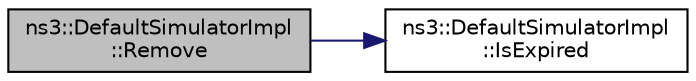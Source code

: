 digraph "ns3::DefaultSimulatorImpl::Remove"
{
 // LATEX_PDF_SIZE
  edge [fontname="Helvetica",fontsize="10",labelfontname="Helvetica",labelfontsize="10"];
  node [fontname="Helvetica",fontsize="10",shape=record];
  rankdir="LR";
  Node1 [label="ns3::DefaultSimulatorImpl\l::Remove",height=0.2,width=0.4,color="black", fillcolor="grey75", style="filled", fontcolor="black",tooltip="Remove an event from the event list."];
  Node1 -> Node2 [color="midnightblue",fontsize="10",style="solid",fontname="Helvetica"];
  Node2 [label="ns3::DefaultSimulatorImpl\l::IsExpired",height=0.2,width=0.4,color="black", fillcolor="white", style="filled",URL="$classns3_1_1_default_simulator_impl.html#a3ce8e7f9eac514bbf24efed141d6e2cf",tooltip="Check if an event has already run or been cancelled."];
}
